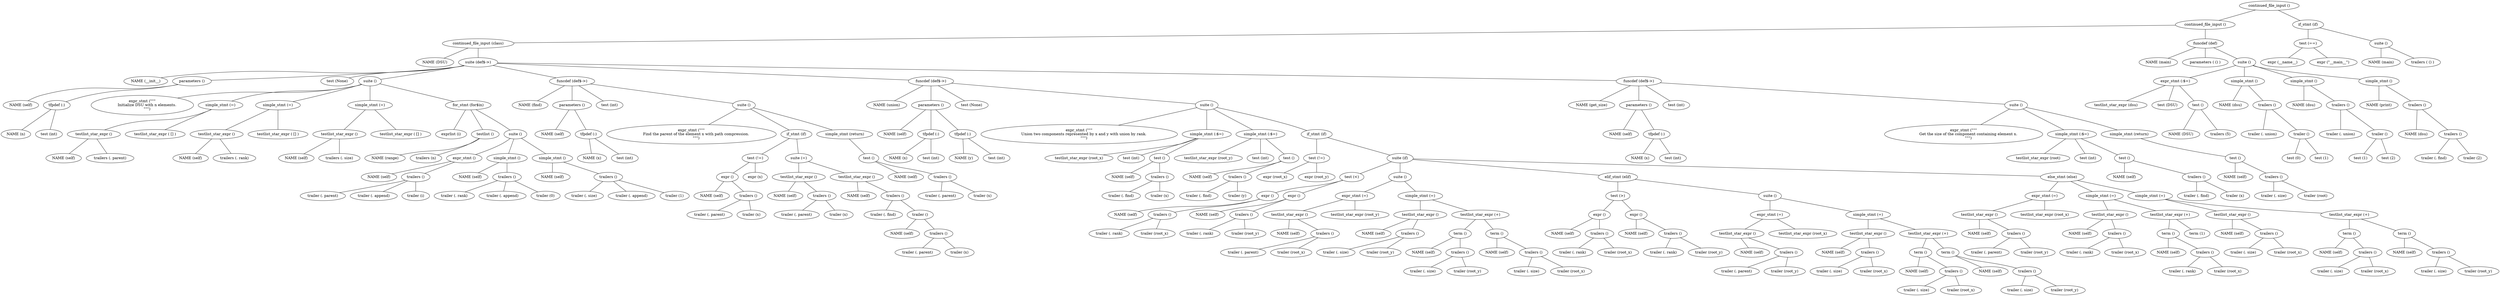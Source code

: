 Graph {
node1 [label="continued_file_input ()"];
node2 [label="continued_file_input ()"];
node3 [label="continued_file_input (class)"];
node4 [label="NAME (DSU)"];
node5 [label="suite (def$->)"];
node6 [label="NAME (__init__)"];
node7 [label="parameters ()"];
node8 [label="NAME (self)"];
node9 [label="tfpdef (:)"];
node10 [label="NAME (n)"];
node11 [label="test (int)"];
node12 [label="test (None)"];
node13 [label="suite ()"];
node14 [label="expr_stmt (&quot;&quot;&quot;
        Initialize DSU with n elements.
        &quot;&quot;&quot;)"];
node15 [label="simple_stmt (=)"];
node16 [label="testlist_star_expr ()"];
node17 [label="NAME (self)"];
node18 [label="trailers (. parent)"];
node19 [label="testlist_star_expr ( [] )"];
node20 [label="simple_stmt (=)"];
node21 [label="testlist_star_expr ()"];
node22 [label="NAME (self)"];
node23 [label="trailers (. rank)"];
node24 [label="testlist_star_expr ( [] )"];
node25 [label="simple_stmt (=)"];
node26 [label="testlist_star_expr ()"];
node27 [label="NAME (self)"];
node28 [label="trailers (. size)"];
node29 [label="testlist_star_expr ( [] )"];
node30 [label="for_stmt (for$in)"];
node31 [label="exprlist (i)"];
node32 [label="testlist ()"];
node33 [label="NAME (range)"];
node34 [label="trailers (n)"];
node35 [label="suite ()"];
node36 [label="expr_stmt ()"];
node37 [label="NAME (self)"];
node38 [label="trailers ()"];
node39 [label="trailer (. parent)"];
node40 [label="trailer (. append)"];
node41 [label="trailer (i)"];
node42 [label="simple_stmt ()"];
node43 [label="NAME (self)"];
node44 [label="trailers ()"];
node45 [label="trailer (. rank)"];
node46 [label="trailer (. append)"];
node47 [label="trailer (0)"];
node48 [label="simple_stmt ()"];
node49 [label="NAME (self)"];
node50 [label="trailers ()"];
node51 [label="trailer (. size)"];
node52 [label="trailer (. append)"];
node53 [label="trailer (1)"];
node54 [label="funcdef (def$->)"];
node55 [label="NAME (find)"];
node56 [label="parameters ()"];
node57 [label="NAME (self)"];
node58 [label="tfpdef (:)"];
node59 [label="NAME (x)"];
node60 [label="test (int)"];
node61 [label="test (int)"];
node62 [label="suite ()"];
node63 [label="expr_stmt (&quot;&quot;&quot;
        Find the parent of the element x with path compression.
        &quot;&quot;&quot;)"];
node64 [label="if_stmt (if)"];
node65 [label="test (!=)"];
node66 [label="expr ()"];
node67 [label="NAME (self)"];
node68 [label="trailers ()"];
node69 [label="trailer (. parent)"];
node70 [label="trailer (x)"];
node71 [label="expr (x)"];
node72 [label="suite (=)"];
node73 [label="testlist_star_expr ()"];
node74 [label="NAME (self)"];
node75 [label="trailers ()"];
node76 [label="trailer (. parent)"];
node77 [label="trailer (x)"];
node78 [label="testlist_star_expr ()"];
node79 [label="NAME (self)"];
node80 [label="trailers ()"];
node81 [label="trailer (. find)"];
node82 [label="trailer ()"];
node83 [label="NAME (self)"];
node84 [label="trailers ()"];
node85 [label="trailer (. parent)"];
node86 [label="trailer (x)"];
node87 [label="simple_stmt (return)"];
node88 [label="test ()"];
node89 [label="NAME (self)"];
node90 [label="trailers ()"];
node91 [label="trailer (. parent)"];
node92 [label="trailer (x)"];
node93 [label="funcdef (def$->)"];
node94 [label="NAME (union)"];
node95 [label="parameters ()"];
node96 [label="NAME (self)"];
node97 [label="tfpdef (:)"];
node98 [label="NAME (x)"];
node99 [label="test (int)"];
node100 [label="tfpdef (:)"];
node101 [label="NAME (y)"];
node102 [label="test (int)"];
node103 [label="test (None)"];
node104 [label="suite ()"];
node105 [label="expr_stmt (&quot;&quot;&quot;
        Union two components represented by x and y with union by rank.
        &quot;&quot;&quot;)"];
node106 [label="simple_stmt (:$=)"];
node107 [label="testlist_star_expr (root_x)"];
node108 [label="test (int)"];
node109 [label="test ()"];
node110 [label="NAME (self)"];
node111 [label="trailers ()"];
node112 [label="trailer (. find)"];
node113 [label="trailer (x)"];
node114 [label="simple_stmt (:$=)"];
node115 [label="testlist_star_expr (root_y)"];
node116 [label="test (int)"];
node117 [label="test ()"];
node118 [label="NAME (self)"];
node119 [label="trailers ()"];
node120 [label="trailer (. find)"];
node121 [label="trailer (y)"];
node122 [label="if_stmt (if)"];
node123 [label="test (!=)"];
node124 [label="expr (root_x)"];
node125 [label="expr (root_y)"];
node126 [label="suite (if)"];
node127 [label="test (<)"];
node128 [label="expr ()"];
node129 [label="NAME (self)"];
node130 [label="trailers ()"];
node131 [label="trailer (. rank)"];
node132 [label="trailer (root_x)"];
node133 [label="expr ()"];
node134 [label="NAME (self)"];
node135 [label="trailers ()"];
node136 [label="trailer (. rank)"];
node137 [label="trailer (root_y)"];
node138 [label="suite ()"];
node139 [label="expr_stmt (=)"];
node140 [label="testlist_star_expr ()"];
node141 [label="NAME (self)"];
node142 [label="trailers ()"];
node143 [label="trailer (. parent)"];
node144 [label="trailer (root_x)"];
node145 [label="testlist_star_expr (root_y)"];
node146 [label="simple_stmt (=)"];
node147 [label="testlist_star_expr ()"];
node148 [label="NAME (self)"];
node149 [label="trailers ()"];
node150 [label="trailer (. size)"];
node151 [label="trailer (root_y)"];
node152 [label="testlist_star_expr (+)"];
node153 [label="term ()"];
node154 [label="NAME (self)"];
node155 [label="trailers ()"];
node156 [label="trailer (. size)"];
node157 [label="trailer (root_y)"];
node158 [label="term ()"];
node159 [label="NAME (self)"];
node160 [label="trailers ()"];
node161 [label="trailer (. size)"];
node162 [label="trailer (root_x)"];
node163 [label="elif_stmt (elif)"];
node164 [label="test (>)"];
node165 [label="expr ()"];
node166 [label="NAME (self)"];
node167 [label="trailers ()"];
node168 [label="trailer (. rank)"];
node169 [label="trailer (root_x)"];
node170 [label="expr ()"];
node171 [label="NAME (self)"];
node172 [label="trailers ()"];
node173 [label="trailer (. rank)"];
node174 [label="trailer (root_y)"];
node175 [label="suite ()"];
node176 [label="expr_stmt (=)"];
node177 [label="testlist_star_expr ()"];
node178 [label="NAME (self)"];
node179 [label="trailers ()"];
node180 [label="trailer (. parent)"];
node181 [label="trailer (root_y)"];
node182 [label="testlist_star_expr (root_x)"];
node183 [label="simple_stmt (=)"];
node184 [label="testlist_star_expr ()"];
node185 [label="NAME (self)"];
node186 [label="trailers ()"];
node187 [label="trailer (. size)"];
node188 [label="trailer (root_x)"];
node189 [label="testlist_star_expr (+)"];
node190 [label="term ()"];
node191 [label="NAME (self)"];
node192 [label="trailers ()"];
node193 [label="trailer (. size)"];
node194 [label="trailer (root_x)"];
node195 [label="term ()"];
node196 [label="NAME (self)"];
node197 [label="trailers ()"];
node198 [label="trailer (. size)"];
node199 [label="trailer (root_y)"];
node200 [label="else_stmt (else)"];
node201 [label="expr_stmt (=)"];
node202 [label="testlist_star_expr ()"];
node203 [label="NAME (self)"];
node204 [label="trailers ()"];
node205 [label="trailer (. parent)"];
node206 [label="trailer (root_y)"];
node207 [label="testlist_star_expr (root_x)"];
node208 [label="simple_stmt (=)"];
node209 [label="testlist_star_expr ()"];
node210 [label="NAME (self)"];
node211 [label="trailers ()"];
node212 [label="trailer (. rank)"];
node213 [label="trailer (root_x)"];
node214 [label="testlist_star_expr (+)"];
node215 [label="term ()"];
node216 [label="NAME (self)"];
node217 [label="trailers ()"];
node218 [label="trailer (. rank)"];
node219 [label="trailer (root_x)"];
node220 [label="term (1)"];
node221 [label="simple_stmt (=)"];
node222 [label="testlist_star_expr ()"];
node223 [label="NAME (self)"];
node224 [label="trailers ()"];
node225 [label="trailer (. size)"];
node226 [label="trailer (root_x)"];
node227 [label="testlist_star_expr (+)"];
node228 [label="term ()"];
node229 [label="NAME (self)"];
node230 [label="trailers ()"];
node231 [label="trailer (. size)"];
node232 [label="trailer (root_x)"];
node233 [label="term ()"];
node234 [label="NAME (self)"];
node235 [label="trailers ()"];
node236 [label="trailer (. size)"];
node237 [label="trailer (root_y)"];
node238 [label="funcdef (def$->)"];
node239 [label="NAME (get_size)"];
node240 [label="parameters ()"];
node241 [label="NAME (self)"];
node242 [label="tfpdef (:)"];
node243 [label="NAME (x)"];
node244 [label="test (int)"];
node245 [label="test (int)"];
node246 [label="suite ()"];
node247 [label="expr_stmt (&quot;&quot;&quot;
        Get the size of the component containing element x.
        &quot;&quot;&quot;)"];
node248 [label="simple_stmt (:$=)"];
node249 [label="testlist_star_expr (root)"];
node250 [label="test (int)"];
node251 [label="test ()"];
node252 [label="NAME (self)"];
node253 [label="trailers ()"];
node254 [label="trailer (. find)"];
node255 [label="trailer (x)"];
node256 [label="simple_stmt (return)"];
node257 [label="test ()"];
node258 [label="NAME (self)"];
node259 [label="trailers ()"];
node260 [label="trailer (. size)"];
node261 [label="trailer (root)"];
node262 [label="funcdef (def)"];
node263 [label="NAME (main)"];
node264 [label="parameters ( () )"];
node265 [label="suite ()"];
node266 [label="expr_stmt (:$=)"];
node267 [label="testlist_star_expr (dsu)"];
node268 [label="test (DSU)"];
node269 [label="test ()"];
node270 [label="NAME (DSU)"];
node271 [label="trailers (5)"];
node272 [label="simple_stmt ()"];
node273 [label="NAME (dsu)"];
node274 [label="trailers ()"];
node275 [label="trailer (. union)"];
node276 [label="trailer ()"];
node277 [label="test (0)"];
node278 [label="test (1)"];
node279 [label="simple_stmt ()"];
node280 [label="NAME (dsu)"];
node281 [label="trailers ()"];
node282 [label="trailer (. union)"];
node283 [label="trailer ()"];
node284 [label="test (1)"];
node285 [label="test (2)"];
node286 [label="simple_stmt ()"];
node287 [label="NAME (print)"];
node288 [label="trailers ()"];
node289 [label="NAME (dsu)"];
node290 [label="trailers ()"];
node291 [label="trailer (. find)"];
node292 [label="trailer (2)"];
node293 [label="if_stmt (if)"];
node294 [label="test (==)"];
node295 [label="expr (__name__)"];
node296 [label="expr (&quot;__main__&quot;)"];
node297 [label="suite ()"];
node298 [label="NAME (main)"];
node299 [label="trailers ( () )"];

node1 -- node2;
node2 -- node3;
node3 -- node4;
node3 -- node5;
node5 -- node6;
node5 -- node7;
node7 -- node8;
node7 -- node9;
node9 -- node10;
node9 -- node11;
node5 -- node12;
node5 -- node13;
node13 -- node14;
node13 -- node15;
node15 -- node16;
node16 -- node17;
node16 -- node18;
node15 -- node19;
node13 -- node20;
node20 -- node21;
node21 -- node22;
node21 -- node23;
node20 -- node24;
node13 -- node25;
node25 -- node26;
node26 -- node27;
node26 -- node28;
node25 -- node29;
node13 -- node30;
node30 -- node31;
node30 -- node32;
node32 -- node33;
node32 -- node34;
node30 -- node35;
node35 -- node36;
node36 -- node37;
node36 -- node38;
node38 -- node39;
node38 -- node40;
node38 -- node41;
node35 -- node42;
node42 -- node43;
node42 -- node44;
node44 -- node45;
node44 -- node46;
node44 -- node47;
node35 -- node48;
node48 -- node49;
node48 -- node50;
node50 -- node51;
node50 -- node52;
node50 -- node53;
node5 -- node54;
node54 -- node55;
node54 -- node56;
node56 -- node57;
node56 -- node58;
node58 -- node59;
node58 -- node60;
node54 -- node61;
node54 -- node62;
node62 -- node63;
node62 -- node64;
node64 -- node65;
node65 -- node66;
node66 -- node67;
node66 -- node68;
node68 -- node69;
node68 -- node70;
node65 -- node71;
node64 -- node72;
node72 -- node73;
node73 -- node74;
node73 -- node75;
node75 -- node76;
node75 -- node77;
node72 -- node78;
node78 -- node79;
node78 -- node80;
node80 -- node81;
node80 -- node82;
node82 -- node83;
node82 -- node84;
node84 -- node85;
node84 -- node86;
node62 -- node87;
node87 -- node88;
node88 -- node89;
node88 -- node90;
node90 -- node91;
node90 -- node92;
node5 -- node93;
node93 -- node94;
node93 -- node95;
node95 -- node96;
node95 -- node97;
node97 -- node98;
node97 -- node99;
node95 -- node100;
node100 -- node101;
node100 -- node102;
node93 -- node103;
node93 -- node104;
node104 -- node105;
node104 -- node106;
node106 -- node107;
node106 -- node108;
node106 -- node109;
node109 -- node110;
node109 -- node111;
node111 -- node112;
node111 -- node113;
node104 -- node114;
node114 -- node115;
node114 -- node116;
node114 -- node117;
node117 -- node118;
node117 -- node119;
node119 -- node120;
node119 -- node121;
node104 -- node122;
node122 -- node123;
node123 -- node124;
node123 -- node125;
node122 -- node126;
node126 -- node127;
node127 -- node128;
node128 -- node129;
node128 -- node130;
node130 -- node131;
node130 -- node132;
node127 -- node133;
node133 -- node134;
node133 -- node135;
node135 -- node136;
node135 -- node137;
node126 -- node138;
node138 -- node139;
node139 -- node140;
node140 -- node141;
node140 -- node142;
node142 -- node143;
node142 -- node144;
node139 -- node145;
node138 -- node146;
node146 -- node147;
node147 -- node148;
node147 -- node149;
node149 -- node150;
node149 -- node151;
node146 -- node152;
node152 -- node153;
node153 -- node154;
node153 -- node155;
node155 -- node156;
node155 -- node157;
node152 -- node158;
node158 -- node159;
node158 -- node160;
node160 -- node161;
node160 -- node162;
node126 -- node163;
node163 -- node164;
node164 -- node165;
node165 -- node166;
node165 -- node167;
node167 -- node168;
node167 -- node169;
node164 -- node170;
node170 -- node171;
node170 -- node172;
node172 -- node173;
node172 -- node174;
node163 -- node175;
node175 -- node176;
node176 -- node177;
node177 -- node178;
node177 -- node179;
node179 -- node180;
node179 -- node181;
node176 -- node182;
node175 -- node183;
node183 -- node184;
node184 -- node185;
node184 -- node186;
node186 -- node187;
node186 -- node188;
node183 -- node189;
node189 -- node190;
node190 -- node191;
node190 -- node192;
node192 -- node193;
node192 -- node194;
node189 -- node195;
node195 -- node196;
node195 -- node197;
node197 -- node198;
node197 -- node199;
node126 -- node200;
node200 -- node201;
node201 -- node202;
node202 -- node203;
node202 -- node204;
node204 -- node205;
node204 -- node206;
node201 -- node207;
node200 -- node208;
node208 -- node209;
node209 -- node210;
node209 -- node211;
node211 -- node212;
node211 -- node213;
node208 -- node214;
node214 -- node215;
node215 -- node216;
node215 -- node217;
node217 -- node218;
node217 -- node219;
node214 -- node220;
node200 -- node221;
node221 -- node222;
node222 -- node223;
node222 -- node224;
node224 -- node225;
node224 -- node226;
node221 -- node227;
node227 -- node228;
node228 -- node229;
node228 -- node230;
node230 -- node231;
node230 -- node232;
node227 -- node233;
node233 -- node234;
node233 -- node235;
node235 -- node236;
node235 -- node237;
node5 -- node238;
node238 -- node239;
node238 -- node240;
node240 -- node241;
node240 -- node242;
node242 -- node243;
node242 -- node244;
node238 -- node245;
node238 -- node246;
node246 -- node247;
node246 -- node248;
node248 -- node249;
node248 -- node250;
node248 -- node251;
node251 -- node252;
node251 -- node253;
node253 -- node254;
node253 -- node255;
node246 -- node256;
node256 -- node257;
node257 -- node258;
node257 -- node259;
node259 -- node260;
node259 -- node261;
node2 -- node262;
node262 -- node263;
node262 -- node264;
node262 -- node265;
node265 -- node266;
node266 -- node267;
node266 -- node268;
node266 -- node269;
node269 -- node270;
node269 -- node271;
node265 -- node272;
node272 -- node273;
node272 -- node274;
node274 -- node275;
node274 -- node276;
node276 -- node277;
node276 -- node278;
node265 -- node279;
node279 -- node280;
node279 -- node281;
node281 -- node282;
node281 -- node283;
node283 -- node284;
node283 -- node285;
node265 -- node286;
node286 -- node287;
node286 -- node288;
node288 -- node289;
node288 -- node290;
node290 -- node291;
node290 -- node292;
node1 -- node293;
node293 -- node294;
node294 -- node295;
node294 -- node296;
node293 -- node297;
node297 -- node298;
node297 -- node299;

}
